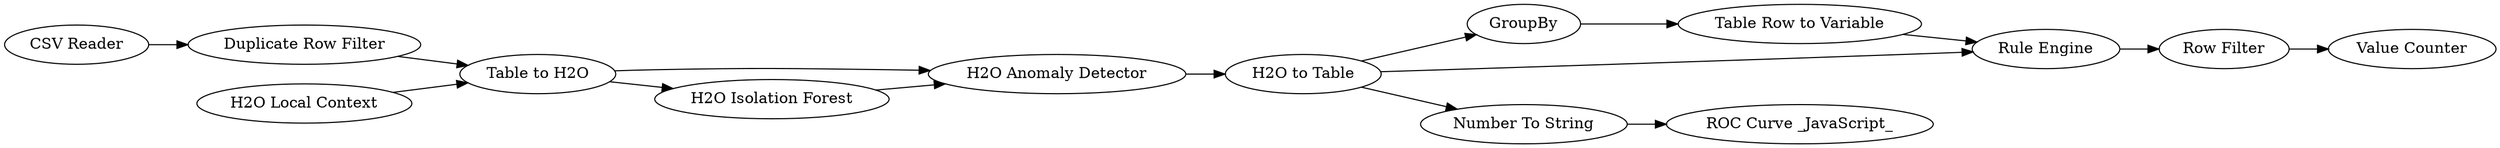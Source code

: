 digraph {
	3 [label="CSV Reader"]
	4 [label="Table to H2O"]
	6 [label="H2O Anomaly Detector"]
	9 [label=GroupBy]
	11 [label="Rule Engine"]
	15 [label="Table Row to Variable"]
	16 [label="H2O Local Context"]
	17 [label="H2O to Table"]
	18 [label="H2O Isolation Forest"]
	19 [label="Number To String"]
	20 [label="ROC Curve _JavaScript_"]
	23 [label="Row Filter"]
	25 [label="Value Counter"]
	26 [label="Duplicate Row Filter"]
	3 -> 26
	4 -> 6
	4 -> 18
	6 -> 17
	9 -> 15
	11 -> 23
	15 -> 11
	16 -> 4
	17 -> 19
	17 -> 9
	17 -> 11
	18 -> 6
	19 -> 20
	23 -> 25
	26 -> 4
	rankdir=LR
}
